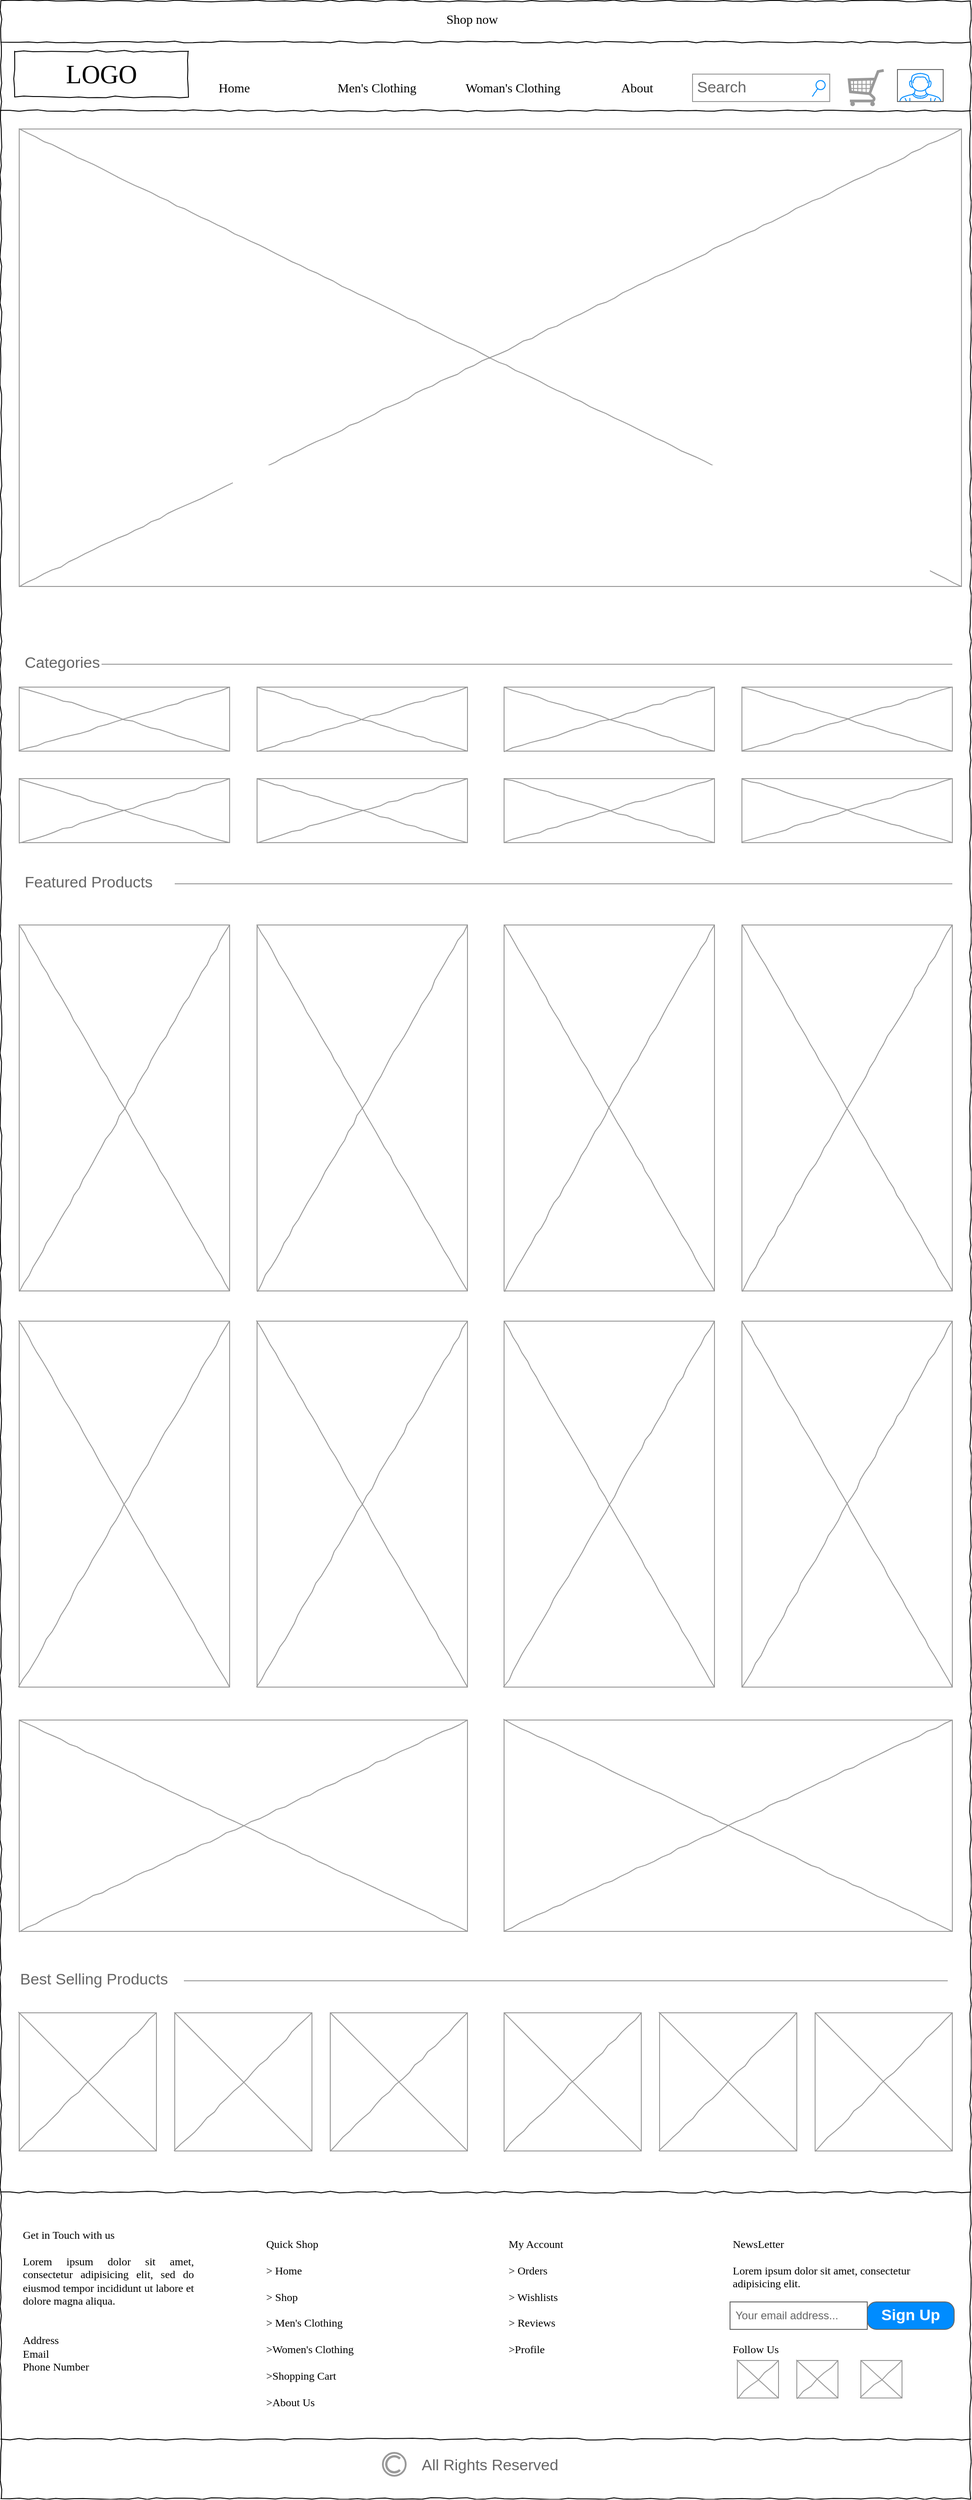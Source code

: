 <mxfile version="24.4.0" type="device">
  <diagram name="Page-1" id="03018318-947c-dd8e-b7a3-06fadd420f32">
    <mxGraphModel dx="1050" dy="557" grid="1" gridSize="10" guides="1" tooltips="1" connect="1" arrows="1" fold="1" page="1" pageScale="1" pageWidth="1100" pageHeight="850" background="none" math="0" shadow="0">
      <root>
        <mxCell id="0" />
        <mxCell id="1" parent="0" />
        <mxCell id="677b7b8949515195-1" value="" style="whiteSpace=wrap;html=1;rounded=0;shadow=0;labelBackgroundColor=none;strokeColor=#000000;strokeWidth=1;fillColor=none;fontFamily=Verdana;fontSize=12;fontColor=#000000;align=center;comic=1;" parent="1" vertex="1">
          <mxGeometry x="20" y="90" width="1060" height="2730" as="geometry" />
        </mxCell>
        <mxCell id="677b7b8949515195-2" value="LOGO" style="whiteSpace=wrap;html=1;rounded=0;shadow=0;labelBackgroundColor=none;strokeWidth=1;fontFamily=Verdana;fontSize=28;align=center;comic=1;" parent="1" vertex="1">
          <mxGeometry x="35" y="145" width="190" height="50" as="geometry" />
        </mxCell>
        <mxCell id="677b7b8949515195-3" value="Search" style="strokeWidth=1;shadow=0;dashed=0;align=center;html=1;shape=mxgraph.mockup.forms.searchBox;strokeColor=#999999;mainText=;strokeColor2=#008cff;fontColor=#666666;fontSize=17;align=left;spacingLeft=3;rounded=0;labelBackgroundColor=none;comic=1;" parent="1" vertex="1">
          <mxGeometry x="776" y="170" width="150" height="30" as="geometry" />
        </mxCell>
        <mxCell id="677b7b8949515195-9" value="" style="line;strokeWidth=1;html=1;rounded=0;shadow=0;labelBackgroundColor=none;fillColor=none;fontFamily=Verdana;fontSize=14;fontColor=#000000;align=center;comic=1;" parent="1" vertex="1">
          <mxGeometry x="20" y="205" width="1060" height="10" as="geometry" />
        </mxCell>
        <mxCell id="677b7b8949515195-11" value="Home" style="text;html=1;points=[];align=left;verticalAlign=top;spacingTop=-4;fontSize=14;fontFamily=Verdana" parent="1" vertex="1">
          <mxGeometry x="256" y="175" width="60" height="20" as="geometry" />
        </mxCell>
        <mxCell id="677b7b8949515195-12" value="Men&#39;s Clothing" style="text;html=1;points=[];align=left;verticalAlign=top;spacingTop=-4;fontSize=14;fontFamily=Verdana" parent="1" vertex="1">
          <mxGeometry x="386" y="175" width="60" height="20" as="geometry" />
        </mxCell>
        <mxCell id="677b7b8949515195-13" value="Woman&#39;s Clothing" style="text;html=1;points=[];align=left;verticalAlign=top;spacingTop=-4;fontSize=14;fontFamily=Verdana" parent="1" vertex="1">
          <mxGeometry x="526" y="175" width="60" height="20" as="geometry" />
        </mxCell>
        <mxCell id="677b7b8949515195-14" value="About" style="text;html=1;points=[];align=left;verticalAlign=top;spacingTop=-4;fontSize=14;fontFamily=Verdana" parent="1" vertex="1">
          <mxGeometry x="696" y="175" width="60" height="20" as="geometry" />
        </mxCell>
        <mxCell id="677b7b8949515195-15" value="&lt;div style=&quot;text-align: justify&quot;&gt;&lt;span&gt;Get in Touch with us&lt;/span&gt;&lt;/div&gt;&lt;div style=&quot;text-align: justify&quot;&gt;&lt;span&gt;&lt;br&gt;&lt;/span&gt;&lt;/div&gt;&lt;div style=&quot;text-align: justify&quot;&gt;&lt;span&gt;Lorem ipsum dolor sit amet, consectetur adipisicing elit, sed do eiusmod tempor incididunt ut labore et dolore magna aliqua.&lt;/span&gt;&lt;/div&gt;&lt;div style=&quot;text-align: justify&quot;&gt;&lt;span&gt;&lt;br&gt;&lt;/span&gt;&lt;/div&gt;&lt;div style=&quot;text-align: justify&quot;&gt;&lt;span&gt;&lt;br&gt;&lt;/span&gt;&lt;/div&gt;&lt;div style=&quot;text-align: justify&quot;&gt;&lt;span&gt;Address&lt;/span&gt;&lt;/div&gt;&lt;div style=&quot;text-align: justify&quot;&gt;Email&lt;/div&gt;&lt;div style=&quot;text-align: justify&quot;&gt;Phone Number&lt;/div&gt;" style="whiteSpace=wrap;html=1;rounded=0;shadow=0;labelBackgroundColor=none;strokeWidth=1;fillColor=none;fontFamily=Verdana;fontSize=12;align=center;verticalAlign=top;spacing=10;comic=1;strokeColor=none;" parent="1" vertex="1">
          <mxGeometry x="35" y="2510" width="205" height="200" as="geometry" />
        </mxCell>
        <mxCell id="677b7b8949515195-16" value="" style="verticalLabelPosition=bottom;shadow=0;dashed=0;align=center;html=1;verticalAlign=top;strokeWidth=1;shape=mxgraph.mockup.graphics.simpleIcon;strokeColor=#999999;rounded=0;labelBackgroundColor=none;fontFamily=Verdana;fontSize=14;fontColor=#000000;comic=1;" parent="1" vertex="1">
          <mxGeometry x="40" y="230" width="1030" height="500" as="geometry" />
        </mxCell>
        <mxCell id="cqaPXaUAfXEAscIK9Fzl-1" value="" style="verticalLabelPosition=bottom;shadow=0;dashed=0;align=center;html=1;verticalAlign=top;strokeWidth=1;shape=mxgraph.mockup.misc.shoppingCart;strokeColor=#999999;" parent="1" vertex="1">
          <mxGeometry x="946" y="165" width="40" height="40" as="geometry" />
        </mxCell>
        <mxCell id="cqaPXaUAfXEAscIK9Fzl-14" value="" style="verticalLabelPosition=bottom;shadow=0;dashed=0;align=center;html=1;verticalAlign=top;strokeWidth=1;shape=mxgraph.mockup.markup.line;strokeColor=#999999;" parent="1" vertex="1">
          <mxGeometry x="40" y="805" width="1020" height="20" as="geometry" />
        </mxCell>
        <mxCell id="cqaPXaUAfXEAscIK9Fzl-15" value="Categories" style="strokeWidth=1;shadow=0;dashed=0;align=center;html=1;shape=mxgraph.mockup.text.textBox;fontColor=#666666;align=left;fontSize=17;spacingLeft=4;spacingTop=-3;whiteSpace=wrap;strokeColor=none;mainText=" parent="1" vertex="1">
          <mxGeometry x="40" y="800" width="90" height="30" as="geometry" />
        </mxCell>
        <mxCell id="cqaPXaUAfXEAscIK9Fzl-16" value="" style="verticalLabelPosition=bottom;shadow=0;dashed=0;align=center;html=1;verticalAlign=top;strokeWidth=1;shape=mxgraph.mockup.graphics.simpleIcon;strokeColor=#999999;rounded=0;labelBackgroundColor=none;fontFamily=Verdana;fontSize=14;fontColor=#000000;comic=1;" parent="1" vertex="1">
          <mxGeometry x="40" y="840" width="230" height="70" as="geometry" />
        </mxCell>
        <mxCell id="cqaPXaUAfXEAscIK9Fzl-17" value="" style="verticalLabelPosition=bottom;shadow=0;dashed=0;align=center;html=1;verticalAlign=top;strokeWidth=1;shape=mxgraph.mockup.graphics.simpleIcon;strokeColor=#999999;rounded=0;labelBackgroundColor=none;fontFamily=Verdana;fontSize=14;fontColor=#000000;comic=1;" parent="1" vertex="1">
          <mxGeometry x="300" y="840" width="230" height="70" as="geometry" />
        </mxCell>
        <mxCell id="cqaPXaUAfXEAscIK9Fzl-18" value="" style="verticalLabelPosition=bottom;shadow=0;dashed=0;align=center;html=1;verticalAlign=top;strokeWidth=1;shape=mxgraph.mockup.graphics.simpleIcon;strokeColor=#999999;rounded=0;labelBackgroundColor=none;fontFamily=Verdana;fontSize=14;fontColor=#000000;comic=1;" parent="1" vertex="1">
          <mxGeometry x="570" y="840" width="230" height="70" as="geometry" />
        </mxCell>
        <mxCell id="cqaPXaUAfXEAscIK9Fzl-19" value="" style="verticalLabelPosition=bottom;shadow=0;dashed=0;align=center;html=1;verticalAlign=top;strokeWidth=1;shape=mxgraph.mockup.graphics.simpleIcon;strokeColor=#999999;rounded=0;labelBackgroundColor=none;fontFamily=Verdana;fontSize=14;fontColor=#000000;comic=1;" parent="1" vertex="1">
          <mxGeometry x="830" y="840" width="230" height="70" as="geometry" />
        </mxCell>
        <mxCell id="cqaPXaUAfXEAscIK9Fzl-20" value="" style="verticalLabelPosition=bottom;shadow=0;dashed=0;align=center;html=1;verticalAlign=top;strokeWidth=1;shape=mxgraph.mockup.graphics.simpleIcon;strokeColor=#999999;rounded=0;labelBackgroundColor=none;fontFamily=Verdana;fontSize=14;fontColor=#000000;comic=1;" parent="1" vertex="1">
          <mxGeometry x="40" y="940" width="230" height="70" as="geometry" />
        </mxCell>
        <mxCell id="cqaPXaUAfXEAscIK9Fzl-21" value="" style="verticalLabelPosition=bottom;shadow=0;dashed=0;align=center;html=1;verticalAlign=top;strokeWidth=1;shape=mxgraph.mockup.graphics.simpleIcon;strokeColor=#999999;rounded=0;labelBackgroundColor=none;fontFamily=Verdana;fontSize=14;fontColor=#000000;comic=1;" parent="1" vertex="1">
          <mxGeometry x="300" y="940" width="230" height="70" as="geometry" />
        </mxCell>
        <mxCell id="cqaPXaUAfXEAscIK9Fzl-22" value="" style="verticalLabelPosition=bottom;shadow=0;dashed=0;align=center;html=1;verticalAlign=top;strokeWidth=1;shape=mxgraph.mockup.graphics.simpleIcon;strokeColor=#999999;rounded=0;labelBackgroundColor=none;fontFamily=Verdana;fontSize=14;fontColor=#000000;comic=1;" parent="1" vertex="1">
          <mxGeometry x="570" y="940" width="230" height="70" as="geometry" />
        </mxCell>
        <mxCell id="cqaPXaUAfXEAscIK9Fzl-23" value="" style="verticalLabelPosition=bottom;shadow=0;dashed=0;align=center;html=1;verticalAlign=top;strokeWidth=1;shape=mxgraph.mockup.graphics.simpleIcon;strokeColor=#999999;rounded=0;labelBackgroundColor=none;fontFamily=Verdana;fontSize=14;fontColor=#000000;comic=1;" parent="1" vertex="1">
          <mxGeometry x="830" y="940" width="230" height="70" as="geometry" />
        </mxCell>
        <mxCell id="cqaPXaUAfXEAscIK9Fzl-37" value="" style="verticalLabelPosition=bottom;shadow=0;dashed=0;align=center;html=1;verticalAlign=top;strokeWidth=1;shape=mxgraph.mockup.markup.line;strokeColor=#999999;" parent="1" vertex="1">
          <mxGeometry x="40" y="1045" width="1020" height="20" as="geometry" />
        </mxCell>
        <mxCell id="cqaPXaUAfXEAscIK9Fzl-38" value="Featured Products" style="strokeWidth=1;shadow=0;dashed=0;align=center;html=1;shape=mxgraph.mockup.text.textBox;fontColor=#666666;align=left;fontSize=17;spacingLeft=4;spacingTop=-3;whiteSpace=wrap;strokeColor=none;mainText=" parent="1" vertex="1">
          <mxGeometry x="40" y="1040" width="170" height="30" as="geometry" />
        </mxCell>
        <mxCell id="cqaPXaUAfXEAscIK9Fzl-39" value="" style="verticalLabelPosition=bottom;shadow=0;dashed=0;align=center;html=1;verticalAlign=top;strokeWidth=1;shape=mxgraph.mockup.graphics.simpleIcon;strokeColor=#999999;rounded=0;labelBackgroundColor=none;fontFamily=Verdana;fontSize=14;fontColor=#000000;comic=1;" parent="1" vertex="1">
          <mxGeometry x="40" y="1100" width="230" height="400" as="geometry" />
        </mxCell>
        <mxCell id="cqaPXaUAfXEAscIK9Fzl-43" value="" style="verticalLabelPosition=bottom;shadow=0;dashed=0;align=center;html=1;verticalAlign=top;strokeWidth=1;shape=mxgraph.mockup.graphics.simpleIcon;strokeColor=#999999;rounded=0;labelBackgroundColor=none;fontFamily=Verdana;fontSize=14;fontColor=#000000;comic=1;" parent="1" vertex="1">
          <mxGeometry x="300" y="1100" width="230" height="400" as="geometry" />
        </mxCell>
        <mxCell id="cqaPXaUAfXEAscIK9Fzl-44" value="" style="verticalLabelPosition=bottom;shadow=0;dashed=0;align=center;html=1;verticalAlign=top;strokeWidth=1;shape=mxgraph.mockup.graphics.simpleIcon;strokeColor=#999999;rounded=0;labelBackgroundColor=none;fontFamily=Verdana;fontSize=14;fontColor=#000000;comic=1;" parent="1" vertex="1">
          <mxGeometry x="570" y="1100" width="230" height="400" as="geometry" />
        </mxCell>
        <mxCell id="cqaPXaUAfXEAscIK9Fzl-45" value="" style="verticalLabelPosition=bottom;shadow=0;dashed=0;align=center;html=1;verticalAlign=top;strokeWidth=1;shape=mxgraph.mockup.graphics.simpleIcon;strokeColor=#999999;rounded=0;labelBackgroundColor=none;fontFamily=Verdana;fontSize=14;fontColor=#000000;comic=1;" parent="1" vertex="1">
          <mxGeometry x="830" y="1100" width="230" height="400" as="geometry" />
        </mxCell>
        <mxCell id="cqaPXaUAfXEAscIK9Fzl-63" value="" style="verticalLabelPosition=bottom;shadow=0;dashed=0;align=center;html=1;verticalAlign=top;strokeWidth=1;shape=mxgraph.mockup.graphics.simpleIcon;strokeColor=#999999;rounded=0;labelBackgroundColor=none;fontFamily=Verdana;fontSize=14;fontColor=#000000;comic=1;" parent="1" vertex="1">
          <mxGeometry x="40" y="1533" width="230" height="400" as="geometry" />
        </mxCell>
        <mxCell id="cqaPXaUAfXEAscIK9Fzl-64" value="" style="verticalLabelPosition=bottom;shadow=0;dashed=0;align=center;html=1;verticalAlign=top;strokeWidth=1;shape=mxgraph.mockup.graphics.simpleIcon;strokeColor=#999999;rounded=0;labelBackgroundColor=none;fontFamily=Verdana;fontSize=14;fontColor=#000000;comic=1;" parent="1" vertex="1">
          <mxGeometry x="300" y="1533" width="230" height="400" as="geometry" />
        </mxCell>
        <mxCell id="cqaPXaUAfXEAscIK9Fzl-65" value="" style="verticalLabelPosition=bottom;shadow=0;dashed=0;align=center;html=1;verticalAlign=top;strokeWidth=1;shape=mxgraph.mockup.graphics.simpleIcon;strokeColor=#999999;rounded=0;labelBackgroundColor=none;fontFamily=Verdana;fontSize=14;fontColor=#000000;comic=1;" parent="1" vertex="1">
          <mxGeometry x="570" y="1533" width="230" height="400" as="geometry" />
        </mxCell>
        <mxCell id="cqaPXaUAfXEAscIK9Fzl-66" value="" style="verticalLabelPosition=bottom;shadow=0;dashed=0;align=center;html=1;verticalAlign=top;strokeWidth=1;shape=mxgraph.mockup.graphics.simpleIcon;strokeColor=#999999;rounded=0;labelBackgroundColor=none;fontFamily=Verdana;fontSize=14;fontColor=#000000;comic=1;" parent="1" vertex="1">
          <mxGeometry x="830" y="1533" width="230" height="400" as="geometry" />
        </mxCell>
        <mxCell id="cqaPXaUAfXEAscIK9Fzl-67" value="" style="verticalLabelPosition=bottom;shadow=0;dashed=0;align=center;html=1;verticalAlign=top;strokeWidth=1;shape=mxgraph.mockup.graphics.simpleIcon;strokeColor=#999999;rounded=0;labelBackgroundColor=none;fontFamily=Verdana;fontSize=14;fontColor=#000000;comic=1;" parent="1" vertex="1">
          <mxGeometry x="40" y="1969" width="490" height="231" as="geometry" />
        </mxCell>
        <mxCell id="cqaPXaUAfXEAscIK9Fzl-68" value="" style="verticalLabelPosition=bottom;shadow=0;dashed=0;align=center;html=1;verticalAlign=top;strokeWidth=1;shape=mxgraph.mockup.graphics.simpleIcon;strokeColor=#999999;rounded=0;labelBackgroundColor=none;fontFamily=Verdana;fontSize=14;fontColor=#000000;comic=1;" parent="1" vertex="1">
          <mxGeometry x="570" y="1969" width="490" height="231" as="geometry" />
        </mxCell>
        <mxCell id="cqaPXaUAfXEAscIK9Fzl-75" value="" style="verticalLabelPosition=bottom;shadow=0;dashed=0;align=center;html=1;verticalAlign=top;strokeWidth=1;shape=mxgraph.mockup.markup.line;strokeColor=#999999;" parent="1" vertex="1">
          <mxGeometry x="35" y="2244" width="1020" height="20" as="geometry" />
        </mxCell>
        <mxCell id="cqaPXaUAfXEAscIK9Fzl-76" value="Best Selling Products" style="strokeWidth=1;shadow=0;dashed=0;align=center;html=1;shape=mxgraph.mockup.text.textBox;fontColor=#666666;align=left;fontSize=17;spacingLeft=4;spacingTop=-3;whiteSpace=wrap;strokeColor=none;mainText=" parent="1" vertex="1">
          <mxGeometry x="35" y="2239" width="185" height="30" as="geometry" />
        </mxCell>
        <mxCell id="cqaPXaUAfXEAscIK9Fzl-79" value="" style="verticalLabelPosition=bottom;shadow=0;dashed=0;align=center;html=1;verticalAlign=top;strokeWidth=1;shape=mxgraph.mockup.graphics.simpleIcon;strokeColor=#999999;rounded=0;labelBackgroundColor=none;fontFamily=Verdana;fontSize=14;fontColor=#000000;comic=1;" parent="1" vertex="1">
          <mxGeometry x="380" y="2289" width="150" height="151" as="geometry" />
        </mxCell>
        <mxCell id="cqaPXaUAfXEAscIK9Fzl-80" value="" style="verticalLabelPosition=bottom;shadow=0;dashed=0;align=center;html=1;verticalAlign=top;strokeWidth=1;shape=mxgraph.mockup.graphics.simpleIcon;strokeColor=#999999;rounded=0;labelBackgroundColor=none;fontFamily=Verdana;fontSize=14;fontColor=#000000;comic=1;" parent="1" vertex="1">
          <mxGeometry x="210" y="2289" width="150" height="151" as="geometry" />
        </mxCell>
        <mxCell id="cqaPXaUAfXEAscIK9Fzl-81" value="" style="verticalLabelPosition=bottom;shadow=0;dashed=0;align=center;html=1;verticalAlign=top;strokeWidth=1;shape=mxgraph.mockup.graphics.simpleIcon;strokeColor=#999999;rounded=0;labelBackgroundColor=none;fontFamily=Verdana;fontSize=14;fontColor=#000000;comic=1;" parent="1" vertex="1">
          <mxGeometry x="40" y="2289" width="150" height="151" as="geometry" />
        </mxCell>
        <mxCell id="cqaPXaUAfXEAscIK9Fzl-82" value="" style="verticalLabelPosition=bottom;shadow=0;dashed=0;align=center;html=1;verticalAlign=top;strokeWidth=1;shape=mxgraph.mockup.graphics.simpleIcon;strokeColor=#999999;rounded=0;labelBackgroundColor=none;fontFamily=Verdana;fontSize=14;fontColor=#000000;comic=1;" parent="1" vertex="1">
          <mxGeometry x="570" y="2289" width="150" height="151" as="geometry" />
        </mxCell>
        <mxCell id="cqaPXaUAfXEAscIK9Fzl-83" value="" style="verticalLabelPosition=bottom;shadow=0;dashed=0;align=center;html=1;verticalAlign=top;strokeWidth=1;shape=mxgraph.mockup.graphics.simpleIcon;strokeColor=#999999;rounded=0;labelBackgroundColor=none;fontFamily=Verdana;fontSize=14;fontColor=#000000;comic=1;" parent="1" vertex="1">
          <mxGeometry x="740" y="2289" width="150" height="151" as="geometry" />
        </mxCell>
        <mxCell id="cqaPXaUAfXEAscIK9Fzl-84" value="" style="verticalLabelPosition=bottom;shadow=0;dashed=0;align=center;html=1;verticalAlign=top;strokeWidth=1;shape=mxgraph.mockup.graphics.simpleIcon;strokeColor=#999999;rounded=0;labelBackgroundColor=none;fontFamily=Verdana;fontSize=14;fontColor=#000000;comic=1;" parent="1" vertex="1">
          <mxGeometry x="910" y="2289" width="150" height="151" as="geometry" />
        </mxCell>
        <mxCell id="cqaPXaUAfXEAscIK9Fzl-86" value="" style="line;strokeWidth=1;html=1;rounded=0;shadow=0;labelBackgroundColor=none;fillColor=none;fontFamily=Verdana;fontSize=14;fontColor=#000000;align=center;comic=1;" parent="1" vertex="1">
          <mxGeometry x="20" y="2480" width="1060" height="10" as="geometry" />
        </mxCell>
        <mxCell id="cqaPXaUAfXEAscIK9Fzl-87" value="&lt;div style=&quot;&quot;&gt;Quick Shop&lt;/div&gt;&lt;div style=&quot;&quot;&gt;&lt;span&gt;&lt;br&gt;&lt;/span&gt;&lt;/div&gt;&lt;div style=&quot;&quot;&gt;&amp;gt; Home&lt;/div&gt;&lt;div style=&quot;&quot;&gt;&lt;br&gt;&lt;/div&gt;&lt;div style=&quot;&quot;&gt;&amp;gt; Shop&lt;/div&gt;&lt;div style=&quot;&quot;&gt;&lt;br&gt;&lt;/div&gt;&lt;div style=&quot;&quot;&gt;&amp;gt; Men&#39;s Clothing&lt;/div&gt;&lt;div style=&quot;&quot;&gt;&lt;br&gt;&lt;/div&gt;&lt;div style=&quot;&quot;&gt;&amp;gt;Women&#39;s Clothing&lt;/div&gt;&lt;div style=&quot;&quot;&gt;&lt;br&gt;&lt;/div&gt;&lt;div style=&quot;&quot;&gt;&amp;gt;Shopping Cart&lt;/div&gt;&lt;div style=&quot;&quot;&gt;&lt;br&gt;&lt;/div&gt;&lt;div style=&quot;&quot;&gt;&amp;gt;About Us&lt;/div&gt;" style="whiteSpace=wrap;html=1;rounded=0;shadow=0;labelBackgroundColor=none;strokeWidth=1;fillColor=none;fontFamily=Verdana;fontSize=12;align=left;verticalAlign=top;spacing=10;comic=1;strokeColor=none;" parent="1" vertex="1">
          <mxGeometry x="300" y="2520" width="205" height="200" as="geometry" />
        </mxCell>
        <mxCell id="cqaPXaUAfXEAscIK9Fzl-88" value="&lt;div style=&quot;&quot;&gt;My Account&lt;/div&gt;&lt;div style=&quot;&quot;&gt;&lt;span&gt;&lt;br&gt;&lt;/span&gt;&lt;/div&gt;&lt;div style=&quot;&quot;&gt;&amp;gt; Orders&lt;/div&gt;&lt;div style=&quot;&quot;&gt;&lt;br&gt;&lt;/div&gt;&lt;div style=&quot;&quot;&gt;&amp;gt; Wishlists&lt;/div&gt;&lt;div style=&quot;&quot;&gt;&lt;br&gt;&lt;/div&gt;&lt;div style=&quot;&quot;&gt;&amp;gt; Reviews&lt;/div&gt;&lt;div style=&quot;&quot;&gt;&lt;br&gt;&lt;/div&gt;&lt;div style=&quot;&quot;&gt;&amp;gt;Profile&lt;/div&gt;&lt;div style=&quot;&quot;&gt;&lt;br&gt;&lt;/div&gt;" style="whiteSpace=wrap;html=1;rounded=0;shadow=0;labelBackgroundColor=none;strokeWidth=1;fillColor=none;fontFamily=Verdana;fontSize=12;align=left;verticalAlign=top;spacing=10;comic=1;strokeColor=none;" parent="1" vertex="1">
          <mxGeometry x="565" y="2520" width="205" height="200" as="geometry" />
        </mxCell>
        <mxCell id="cqaPXaUAfXEAscIK9Fzl-91" value="&lt;div style=&quot;&quot;&gt;NewsLetter&lt;/div&gt;&lt;div style=&quot;&quot;&gt;&lt;span&gt;&lt;br&gt;&lt;/span&gt;&lt;/div&gt;&lt;div style=&quot;&quot;&gt;&lt;span style=&quot;text-align: justify;&quot;&gt;Lorem ipsum dolor sit amet, consectetur adipisicing elit.&lt;/span&gt;&lt;br&gt;&lt;/div&gt;&lt;div style=&quot;&quot;&gt;&lt;span style=&quot;text-align: justify;&quot;&gt;&lt;br&gt;&lt;/span&gt;&lt;/div&gt;&lt;div style=&quot;&quot;&gt;&lt;span style=&quot;text-align: justify;&quot;&gt;&lt;br&gt;&lt;/span&gt;&lt;/div&gt;&lt;div style=&quot;&quot;&gt;&lt;span style=&quot;text-align: justify;&quot;&gt;&lt;br&gt;&lt;/span&gt;&lt;/div&gt;&lt;div style=&quot;&quot;&gt;&lt;span style=&quot;text-align: justify;&quot;&gt;&lt;br&gt;&lt;/span&gt;&lt;/div&gt;&lt;div style=&quot;&quot;&gt;&lt;span style=&quot;text-align: justify;&quot;&gt;Follow Us&lt;/span&gt;&lt;/div&gt;&lt;div style=&quot;&quot;&gt;&lt;span style=&quot;text-align: justify;&quot;&gt;&lt;br&gt;&lt;/span&gt;&lt;/div&gt;" style="whiteSpace=wrap;html=1;rounded=0;shadow=0;labelBackgroundColor=none;strokeWidth=1;fillColor=none;fontFamily=Verdana;fontSize=12;align=left;verticalAlign=top;spacing=10;comic=1;strokeColor=none;" parent="1" vertex="1">
          <mxGeometry x="810" y="2520" width="250" height="200" as="geometry" />
        </mxCell>
        <mxCell id="cqaPXaUAfXEAscIK9Fzl-92" value="&lt;span style=&quot;font-size: 12px;&quot;&gt;Your email address...&lt;/span&gt;" style="strokeWidth=1;shadow=0;dashed=0;align=center;html=1;shape=mxgraph.mockup.text.textBox;fontColor=#666666;align=left;fontSize=17;spacingLeft=4;spacingTop=-3;whiteSpace=wrap;strokeColor=#666666;mainText=" parent="1" vertex="1">
          <mxGeometry x="817" y="2605" width="150" height="30" as="geometry" />
        </mxCell>
        <mxCell id="cqaPXaUAfXEAscIK9Fzl-93" value="Sign Up" style="strokeWidth=1;shadow=0;dashed=0;align=center;html=1;shape=mxgraph.mockup.buttons.button;strokeColor=#666666;fontColor=#ffffff;mainText=;buttonStyle=round;fontSize=17;fontStyle=1;fillColor=#008cff;whiteSpace=wrap;" parent="1" vertex="1">
          <mxGeometry x="967" y="2605" width="95" height="30" as="geometry" />
        </mxCell>
        <mxCell id="cqaPXaUAfXEAscIK9Fzl-94" value="" style="line;strokeWidth=1;html=1;rounded=0;shadow=0;labelBackgroundColor=none;fillColor=none;fontFamily=Verdana;fontSize=14;fontColor=#000000;align=center;comic=1;" parent="1" vertex="1">
          <mxGeometry x="20" y="2750" width="1060" height="10" as="geometry" />
        </mxCell>
        <mxCell id="cqaPXaUAfXEAscIK9Fzl-98" value="" style="verticalLabelPosition=bottom;shadow=0;dashed=0;align=center;html=1;verticalAlign=top;strokeWidth=1;shape=mxgraph.mockup.graphics.simpleIcon;strokeColor=#999999;rounded=0;labelBackgroundColor=none;fontFamily=Verdana;fontSize=14;fontColor=#000000;comic=1;" parent="1" vertex="1">
          <mxGeometry x="825" y="2669" width="45" height="41" as="geometry" />
        </mxCell>
        <mxCell id="cqaPXaUAfXEAscIK9Fzl-99" value="" style="verticalLabelPosition=bottom;shadow=0;dashed=0;align=center;html=1;verticalAlign=top;strokeWidth=1;shape=mxgraph.mockup.graphics.simpleIcon;strokeColor=#999999;rounded=0;labelBackgroundColor=none;fontFamily=Verdana;fontSize=14;fontColor=#000000;comic=1;" parent="1" vertex="1">
          <mxGeometry x="890" y="2669" width="45" height="41" as="geometry" />
        </mxCell>
        <mxCell id="cqaPXaUAfXEAscIK9Fzl-100" value="" style="verticalLabelPosition=bottom;shadow=0;dashed=0;align=center;html=1;verticalAlign=top;strokeWidth=1;shape=mxgraph.mockup.graphics.simpleIcon;strokeColor=#999999;rounded=0;labelBackgroundColor=none;fontFamily=Verdana;fontSize=14;fontColor=#000000;comic=1;" parent="1" vertex="1">
          <mxGeometry x="960" y="2669" width="45" height="41" as="geometry" />
        </mxCell>
        <mxCell id="cqaPXaUAfXEAscIK9Fzl-102" value="" style="strokeColor=#999999;verticalLabelPosition=bottom;shadow=0;dashed=0;verticalAlign=top;strokeWidth=2;html=1;shape=mxgraph.mockup.misc.copyrightIcon;" parent="1" vertex="1">
          <mxGeometry x="437.5" y="2770" width="25" height="25" as="geometry" />
        </mxCell>
        <mxCell id="cqaPXaUAfXEAscIK9Fzl-103" value="All Rights Reserved" style="strokeWidth=1;shadow=0;dashed=0;align=center;html=1;shape=mxgraph.mockup.text.textBox;fontColor=#666666;align=left;fontSize=17;spacingLeft=4;spacingTop=-3;whiteSpace=wrap;strokeColor=none;mainText=" parent="1" vertex="1">
          <mxGeometry x="473.5" y="2770" width="199" height="30" as="geometry" />
        </mxCell>
        <mxCell id="mVpS6t1JFASenskFvPSs-1" value="" style="line;strokeWidth=1;html=1;rounded=0;shadow=0;labelBackgroundColor=none;fillColor=none;fontFamily=Verdana;fontSize=14;fontColor=#000000;align=center;comic=1;" parent="1" vertex="1">
          <mxGeometry x="20" y="130" width="1060" height="10" as="geometry" />
        </mxCell>
        <mxCell id="mVpS6t1JFASenskFvPSs-2" value="Shop now" style="text;html=1;points=[];align=left;verticalAlign=top;spacingTop=-4;fontSize=14;fontFamily=Verdana" parent="1" vertex="1">
          <mxGeometry x="505" y="100" width="60" height="20" as="geometry" />
        </mxCell>
        <mxCell id="mVpS6t1JFASenskFvPSs-3" value="" style="verticalLabelPosition=bottom;shadow=0;dashed=0;align=center;html=1;verticalAlign=top;strokeWidth=1;shape=mxgraph.mockup.containers.userMale;strokeColor=#666666;strokeColor2=#008cff;" parent="1" vertex="1">
          <mxGeometry x="1000" y="165" width="50" height="35" as="geometry" />
        </mxCell>
      </root>
    </mxGraphModel>
  </diagram>
</mxfile>
